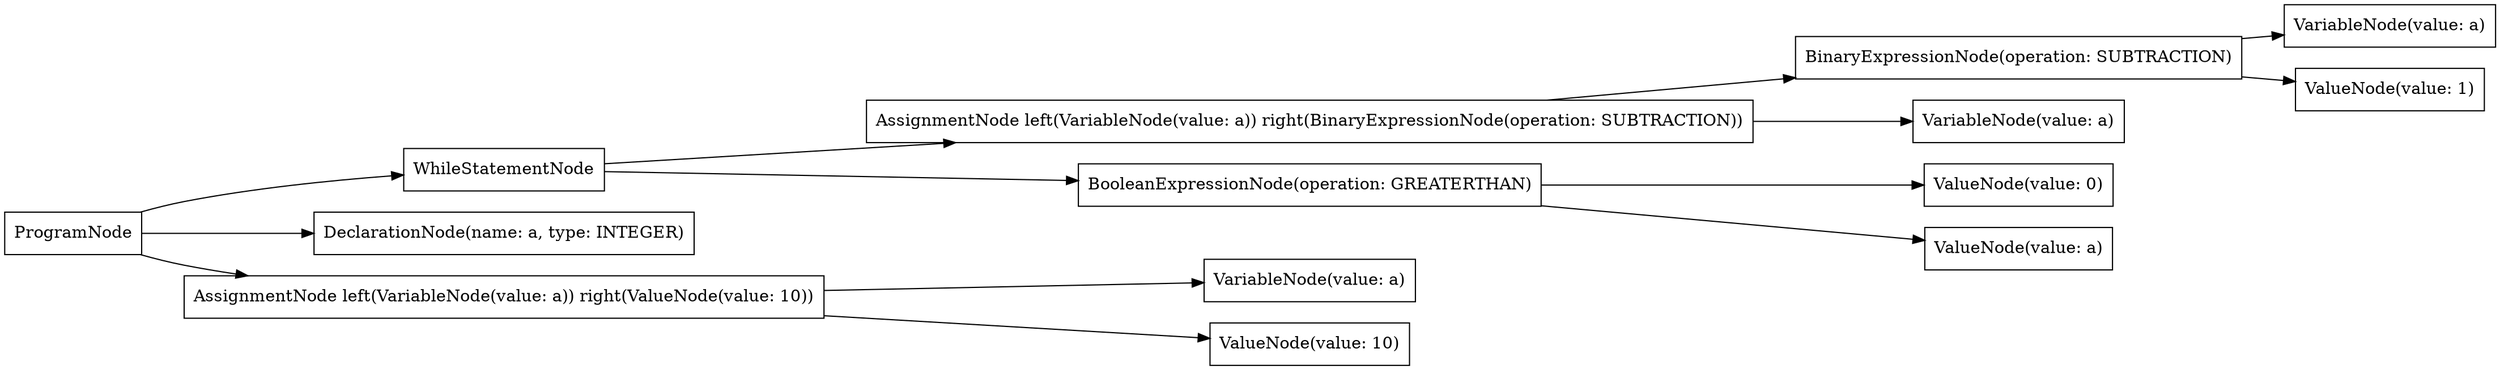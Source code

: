 digraph G {
rankdir=LR
"5b4fd16b-1003-41c8-bea7-646a09eb06c9" [label="VariableNode(value: a)" shape="box"];
"9a8d6846-1cb8-492b-953e-4d6d63980b12" [label="WhileStatementNode" shape="box"];
"a60489c8-9e11-4e0b-9aae-fbb855527736" [label="AssignmentNode left(VariableNode(value: a)) right(BinaryExpressionNode(operation: SUBTRACTION))" shape="box"];
"60f911ac-7e5f-4806-9486-eeb727443a7e" [label="BooleanExpressionNode(operation: GREATERTHAN)" shape="box"];
"cf47bc12-8db5-49bc-afb2-dbeb5c13675c" [label="DeclarationNode(name: a, type: INTEGER)" shape="box"];
"4a9a0adc-b8ad-4e00-b426-f2cd701ef174" [label="ValueNode(value: 0)" shape="box"];
"50637bbb-e471-4da0-baee-cd15d8b2352d" [label="AssignmentNode left(VariableNode(value: a)) right(ValueNode(value: 10))" shape="box"];
"23ded35e-81d2-438d-9f84-a35cf45dbfeb" [label="ProgramNode" shape="box"];
"e52dccbc-1e58-43aa-b7cc-1c2ddba40534" [label="VariableNode(value: a)" shape="box"];
"582bd4f9-8265-4976-9335-0524337163f4" [label="ValueNode(value: 10)" shape="box"];
"99cf3405-315d-4511-918a-e737f64d3d23" [label="BinaryExpressionNode(operation: SUBTRACTION)" shape="box"];
"8e8d7ff3-c535-43e1-8b32-b1a8b904bee2" [label="VariableNode(value: a)" shape="box"];
"ce495e59-fe40-4779-a056-9550594536dd" [label="ValueNode(value: 1)" shape="box"];
"7f97a017-2254-453e-8f2f-6dc59b1c3e25" [label="ValueNode(value: a)" shape="box"];
"23ded35e-81d2-438d-9f84-a35cf45dbfeb" -> "cf47bc12-8db5-49bc-afb2-dbeb5c13675c";
"23ded35e-81d2-438d-9f84-a35cf45dbfeb" -> "50637bbb-e471-4da0-baee-cd15d8b2352d";
"50637bbb-e471-4da0-baee-cd15d8b2352d" -> "5b4fd16b-1003-41c8-bea7-646a09eb06c9";
"50637bbb-e471-4da0-baee-cd15d8b2352d" -> "582bd4f9-8265-4976-9335-0524337163f4";
"23ded35e-81d2-438d-9f84-a35cf45dbfeb" -> "9a8d6846-1cb8-492b-953e-4d6d63980b12";
"9a8d6846-1cb8-492b-953e-4d6d63980b12" -> "60f911ac-7e5f-4806-9486-eeb727443a7e";
"60f911ac-7e5f-4806-9486-eeb727443a7e" -> "7f97a017-2254-453e-8f2f-6dc59b1c3e25";
"60f911ac-7e5f-4806-9486-eeb727443a7e" -> "4a9a0adc-b8ad-4e00-b426-f2cd701ef174";
"9a8d6846-1cb8-492b-953e-4d6d63980b12" -> "a60489c8-9e11-4e0b-9aae-fbb855527736";
"a60489c8-9e11-4e0b-9aae-fbb855527736" -> "8e8d7ff3-c535-43e1-8b32-b1a8b904bee2";
"a60489c8-9e11-4e0b-9aae-fbb855527736" -> "99cf3405-315d-4511-918a-e737f64d3d23";
"99cf3405-315d-4511-918a-e737f64d3d23" -> "e52dccbc-1e58-43aa-b7cc-1c2ddba40534";
"99cf3405-315d-4511-918a-e737f64d3d23" -> "ce495e59-fe40-4779-a056-9550594536dd";
}